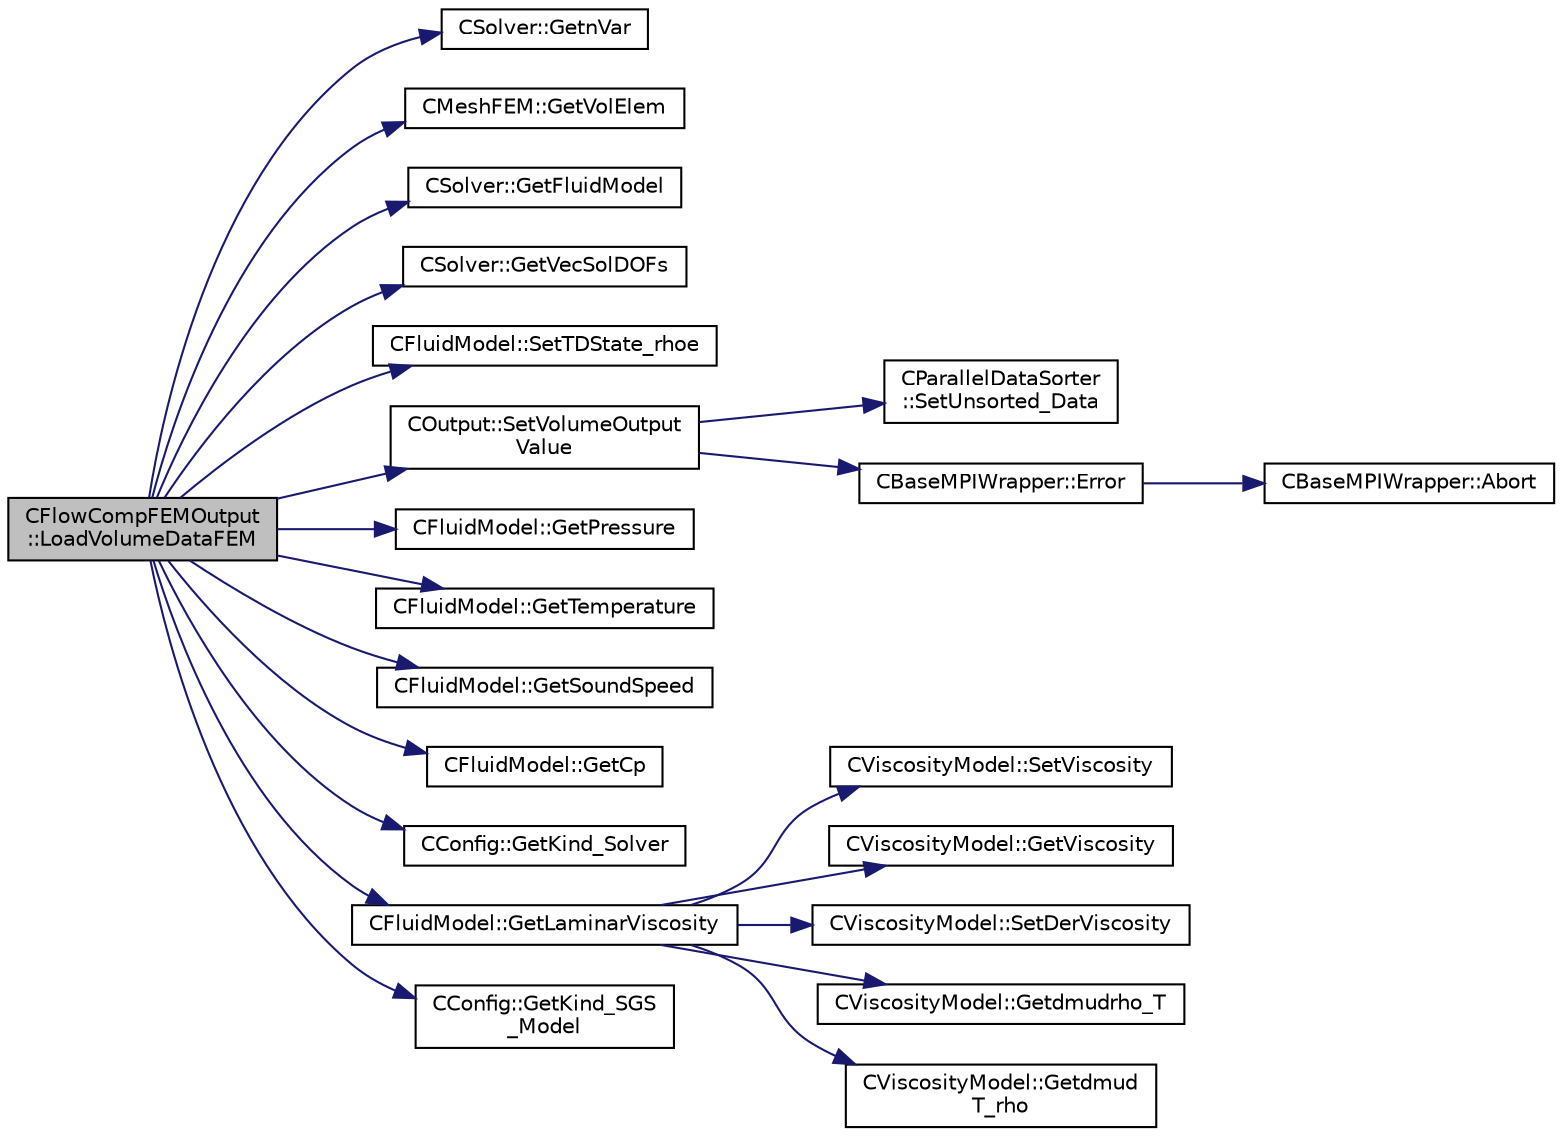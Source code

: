 digraph "CFlowCompFEMOutput::LoadVolumeDataFEM"
{
  edge [fontname="Helvetica",fontsize="10",labelfontname="Helvetica",labelfontsize="10"];
  node [fontname="Helvetica",fontsize="10",shape=record];
  rankdir="LR";
  Node101 [label="CFlowCompFEMOutput\l::LoadVolumeDataFEM",height=0.2,width=0.4,color="black", fillcolor="grey75", style="filled", fontcolor="black"];
  Node101 -> Node102 [color="midnightblue",fontsize="10",style="solid",fontname="Helvetica"];
  Node102 [label="CSolver::GetnVar",height=0.2,width=0.4,color="black", fillcolor="white", style="filled",URL="$class_c_solver.html#a65c22046b0cf1938ba22648912d04680",tooltip="Get the number of variables of the problem. "];
  Node101 -> Node103 [color="midnightblue",fontsize="10",style="solid",fontname="Helvetica"];
  Node103 [label="CMeshFEM::GetVolElem",height=0.2,width=0.4,color="black", fillcolor="white", style="filled",URL="$class_c_mesh_f_e_m.html#a838a7b4f4ad6edcf019a90113a09b290",tooltip="Function, which makes available the volume elements in the local FEM mesh. "];
  Node101 -> Node104 [color="midnightblue",fontsize="10",style="solid",fontname="Helvetica"];
  Node104 [label="CSolver::GetFluidModel",height=0.2,width=0.4,color="black", fillcolor="white", style="filled",URL="$class_c_solver.html#aa0b9bfd6b7dfe827d3a1709d6472d3ea",tooltip="Compute the pressure at the infinity. "];
  Node101 -> Node105 [color="midnightblue",fontsize="10",style="solid",fontname="Helvetica"];
  Node105 [label="CSolver::GetVecSolDOFs",height=0.2,width=0.4,color="black", fillcolor="white", style="filled",URL="$class_c_solver.html#ab98d0d3ee8733415aa84554f26b8ff9d",tooltip="A virtual member. "];
  Node101 -> Node106 [color="midnightblue",fontsize="10",style="solid",fontname="Helvetica"];
  Node106 [label="CFluidModel::SetTDState_rhoe",height=0.2,width=0.4,color="black", fillcolor="white", style="filled",URL="$class_c_fluid_model.html#a90fdefd3a55d97d55d5211988c9a7ab1",tooltip="virtual member that would be different for each gas model implemented "];
  Node101 -> Node107 [color="midnightblue",fontsize="10",style="solid",fontname="Helvetica"];
  Node107 [label="COutput::SetVolumeOutput\lValue",height=0.2,width=0.4,color="black", fillcolor="white", style="filled",URL="$class_c_output.html#a4a1f51fb07438c871f3f2d6c21daf9c6",tooltip="Set the value of a volume output field. "];
  Node107 -> Node108 [color="midnightblue",fontsize="10",style="solid",fontname="Helvetica"];
  Node108 [label="CParallelDataSorter\l::SetUnsorted_Data",height=0.2,width=0.4,color="black", fillcolor="white", style="filled",URL="$class_c_parallel_data_sorter.html#a39d39c9fa273f200c9c712dca1db81a3",tooltip="Set the value of a specific field at a point. ::PrepareSendBuffers must be called before using this f..."];
  Node107 -> Node109 [color="midnightblue",fontsize="10",style="solid",fontname="Helvetica"];
  Node109 [label="CBaseMPIWrapper::Error",height=0.2,width=0.4,color="black", fillcolor="white", style="filled",URL="$class_c_base_m_p_i_wrapper.html#a04457c47629bda56704e6a8804833eeb"];
  Node109 -> Node110 [color="midnightblue",fontsize="10",style="solid",fontname="Helvetica"];
  Node110 [label="CBaseMPIWrapper::Abort",height=0.2,width=0.4,color="black", fillcolor="white", style="filled",URL="$class_c_base_m_p_i_wrapper.html#a21ef5681e2acb532d345e9bab173ef07"];
  Node101 -> Node111 [color="midnightblue",fontsize="10",style="solid",fontname="Helvetica"];
  Node111 [label="CFluidModel::GetPressure",height=0.2,width=0.4,color="black", fillcolor="white", style="filled",URL="$class_c_fluid_model.html#a169d9e9a0c7f8b5d35642940c62c4ecb",tooltip="Get fluid pressure. "];
  Node101 -> Node112 [color="midnightblue",fontsize="10",style="solid",fontname="Helvetica"];
  Node112 [label="CFluidModel::GetTemperature",height=0.2,width=0.4,color="black", fillcolor="white", style="filled",URL="$class_c_fluid_model.html#aeba3f29d27211ff50acad59477105969",tooltip="Get fluid temperature. "];
  Node101 -> Node113 [color="midnightblue",fontsize="10",style="solid",fontname="Helvetica"];
  Node113 [label="CFluidModel::GetSoundSpeed",height=0.2,width=0.4,color="black", fillcolor="white", style="filled",URL="$class_c_fluid_model.html#a4a2b307dfa2a545c632548c8d7c6e86c",tooltip="Get fluid speed of sound. "];
  Node101 -> Node114 [color="midnightblue",fontsize="10",style="solid",fontname="Helvetica"];
  Node114 [label="CFluidModel::GetCp",height=0.2,width=0.4,color="black", fillcolor="white", style="filled",URL="$class_c_fluid_model.html#a08839ef1b9a2cda28b4d27b53bd408f7",tooltip="Get fluid specific heat at constant pressure. "];
  Node101 -> Node115 [color="midnightblue",fontsize="10",style="solid",fontname="Helvetica"];
  Node115 [label="CConfig::GetKind_Solver",height=0.2,width=0.4,color="black", fillcolor="white", style="filled",URL="$class_c_config.html#a0e2628fc803f14ec6179427ee02e8655",tooltip="Governing equations of the flow (it can be different from the run time equation). ..."];
  Node101 -> Node116 [color="midnightblue",fontsize="10",style="solid",fontname="Helvetica"];
  Node116 [label="CFluidModel::GetLaminarViscosity",height=0.2,width=0.4,color="black", fillcolor="white", style="filled",URL="$class_c_fluid_model.html#aacc86b5eb9d89d858870caf49c63eed8",tooltip="Get fluid dynamic viscosity. "];
  Node116 -> Node117 [color="midnightblue",fontsize="10",style="solid",fontname="Helvetica"];
  Node117 [label="CViscosityModel::SetViscosity",height=0.2,width=0.4,color="black", fillcolor="white", style="filled",URL="$class_c_viscosity_model.html#af665c498219e0954aba6a62000be2d92",tooltip="Set Viscosity. "];
  Node116 -> Node118 [color="midnightblue",fontsize="10",style="solid",fontname="Helvetica"];
  Node118 [label="CViscosityModel::GetViscosity",height=0.2,width=0.4,color="black", fillcolor="white", style="filled",URL="$class_c_viscosity_model.html#abd109aeaf6af06115166fe4fe46f733c",tooltip="return viscosity value. "];
  Node116 -> Node119 [color="midnightblue",fontsize="10",style="solid",fontname="Helvetica"];
  Node119 [label="CViscosityModel::SetDerViscosity",height=0.2,width=0.4,color="black", fillcolor="white", style="filled",URL="$class_c_viscosity_model.html#a404a4a2a95dbe269ca84b9df7dbaad35",tooltip="Set Viscosity Derivatives. "];
  Node116 -> Node120 [color="midnightblue",fontsize="10",style="solid",fontname="Helvetica"];
  Node120 [label="CViscosityModel::Getdmudrho_T",height=0.2,width=0.4,color="black", fillcolor="white", style="filled",URL="$class_c_viscosity_model.html#aeb8f1e75690ad356aa3cef03e63079a5",tooltip="return viscosity partial derivative value. "];
  Node116 -> Node121 [color="midnightblue",fontsize="10",style="solid",fontname="Helvetica"];
  Node121 [label="CViscosityModel::Getdmud\lT_rho",height=0.2,width=0.4,color="black", fillcolor="white", style="filled",URL="$class_c_viscosity_model.html#a1452210f8279fae334c664ca4a4ae43a",tooltip="return viscosity partial derivative value. "];
  Node101 -> Node122 [color="midnightblue",fontsize="10",style="solid",fontname="Helvetica"];
  Node122 [label="CConfig::GetKind_SGS\l_Model",height=0.2,width=0.4,color="black", fillcolor="white", style="filled",URL="$class_c_config.html#a5eb88779f285d4d51e4fea690d060d27",tooltip="Get the kind of the subgrid scale model. "];
}
